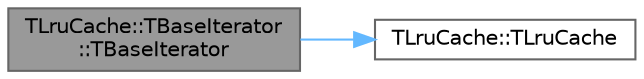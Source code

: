 digraph "TLruCache::TBaseIterator::TBaseIterator"
{
 // INTERACTIVE_SVG=YES
 // LATEX_PDF_SIZE
  bgcolor="transparent";
  edge [fontname=Helvetica,fontsize=10,labelfontname=Helvetica,labelfontsize=10];
  node [fontname=Helvetica,fontsize=10,shape=box,height=0.2,width=0.4];
  rankdir="LR";
  Node1 [id="Node000001",label="TLruCache::TBaseIterator\l::TBaseIterator",height=0.2,width=0.4,color="gray40", fillcolor="grey60", style="filled", fontcolor="black",tooltip=" "];
  Node1 -> Node2 [id="edge1_Node000001_Node000002",color="steelblue1",style="solid",tooltip=" "];
  Node2 [id="Node000002",label="TLruCache::TLruCache",height=0.2,width=0.4,color="grey40", fillcolor="white", style="filled",URL="$de/d6b/classTLruCache.html#a7d2957ba682054ba70941edbab28718b",tooltip="Default constructor (empty cache that cannot hold any values)."];
}

